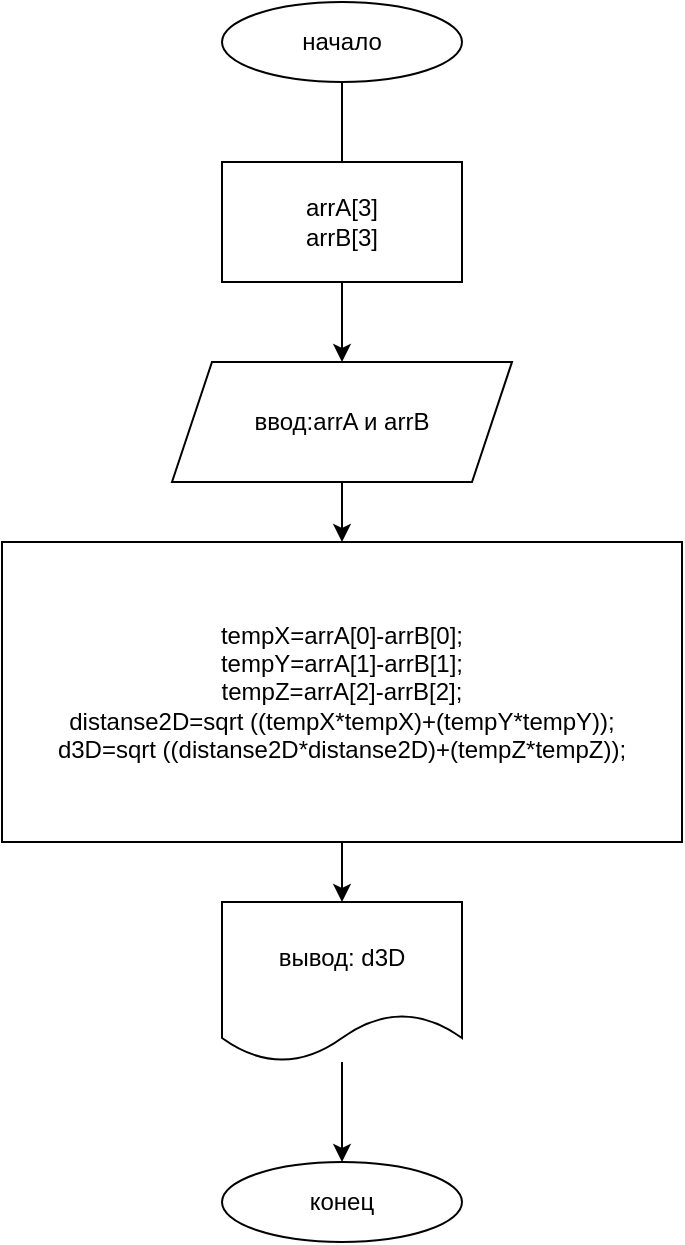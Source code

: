 <mxfile>
    <diagram id="Qy0PgLqOKjs_as1GgEoX" name="Страница 1">
        <mxGraphModel dx="457" dy="1488" grid="1" gridSize="10" guides="1" tooltips="1" connect="1" arrows="1" fold="1" page="1" pageScale="1" pageWidth="827" pageHeight="1169" math="0" shadow="0">
            <root>
                <mxCell id="0"/>
                <mxCell id="1" parent="0"/>
                <mxCell id="4" style="edgeStyle=none;html=1;entryX=0.5;entryY=0;entryDx=0;entryDy=0;startArrow=none;" edge="1" parent="1" source="12" target="3">
                    <mxGeometry relative="1" as="geometry"/>
                </mxCell>
                <mxCell id="2" value="начало" style="ellipse;whiteSpace=wrap;html=1;" vertex="1" parent="1">
                    <mxGeometry x="210" y="-80" width="120" height="40" as="geometry"/>
                </mxCell>
                <mxCell id="5" style="edgeStyle=none;html=1;entryX=0.5;entryY=0;entryDx=0;entryDy=0;" edge="1" parent="1" source="3" target="7">
                    <mxGeometry relative="1" as="geometry">
                        <mxPoint x="261.25" y="180" as="targetPoint"/>
                    </mxGeometry>
                </mxCell>
                <mxCell id="3" value="ввод:arrA и arrB" style="shape=parallelogram;perimeter=parallelogramPerimeter;whiteSpace=wrap;html=1;fixedSize=1;" vertex="1" parent="1">
                    <mxGeometry x="185" y="100" width="170" height="60" as="geometry"/>
                </mxCell>
                <mxCell id="8" style="edgeStyle=none;html=1;" edge="1" parent="1" source="7">
                    <mxGeometry relative="1" as="geometry">
                        <mxPoint x="270" y="370" as="targetPoint"/>
                    </mxGeometry>
                </mxCell>
                <mxCell id="7" value="tempX=arrA[0]-arrB[0];&lt;br&gt;tempY=arrA[1]-arrB[1];&lt;br&gt;tempZ=arrA[2]-arrB[2];&lt;br&gt;distanse2D=sqrt ((tempX*tempX)+(tempY*tempY));&lt;br&gt;d3D=sqrt ((distanse2D*distanse2D)+(tempZ*tempZ));" style="rounded=0;whiteSpace=wrap;html=1;" vertex="1" parent="1">
                    <mxGeometry x="100" y="190" width="340" height="150" as="geometry"/>
                </mxCell>
                <mxCell id="10" style="edgeStyle=none;html=1;" edge="1" parent="1" source="9">
                    <mxGeometry relative="1" as="geometry">
                        <mxPoint x="270" y="500" as="targetPoint"/>
                    </mxGeometry>
                </mxCell>
                <mxCell id="9" value="вывод: d3D" style="shape=document;whiteSpace=wrap;html=1;boundedLbl=1;" vertex="1" parent="1">
                    <mxGeometry x="210" y="370" width="120" height="80" as="geometry"/>
                </mxCell>
                <mxCell id="11" value="конец" style="ellipse;whiteSpace=wrap;html=1;" vertex="1" parent="1">
                    <mxGeometry x="210" y="500" width="120" height="40" as="geometry"/>
                </mxCell>
                <mxCell id="12" value="arrA[3]&lt;br&gt;arrB[3]" style="rounded=0;whiteSpace=wrap;html=1;" vertex="1" parent="1">
                    <mxGeometry x="210" width="120" height="60" as="geometry"/>
                </mxCell>
                <mxCell id="15" value="" style="edgeStyle=none;html=1;entryX=0.5;entryY=0;entryDx=0;entryDy=0;endArrow=none;" edge="1" parent="1" source="2" target="12">
                    <mxGeometry relative="1" as="geometry">
                        <mxPoint x="278.572" y="-20.006" as="sourcePoint"/>
                        <mxPoint x="270" y="100" as="targetPoint"/>
                    </mxGeometry>
                </mxCell>
            </root>
        </mxGraphModel>
    </diagram>
</mxfile>